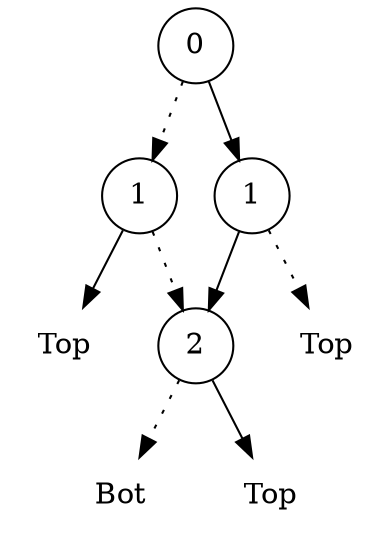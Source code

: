 
digraph ZDD {
  node [shape = none, label="Bot"]; N5;
  node [shape = none, label="Top"]; N6;
  node [shape = none, label="Top"]; N7;
  node [shape = none, label="Top"]; N8;

  node [shape = circle, label="0"]; N0;
  node [shape = circle, label="1"]; N1;
  node [shape = circle, label="1"]; N2;
  node [shape = circle, label="2"]; N3;


  N0 -> N1 [style = dotted];
  N1 -> N3 [style = dotted];
	N1 -> N7;
	N3 -> N5 [style = dotted];
	N3 -> N6;
  N0 -> N2;
	N2 -> N8 [style = dotted];
	N2 -> N3;

  }

